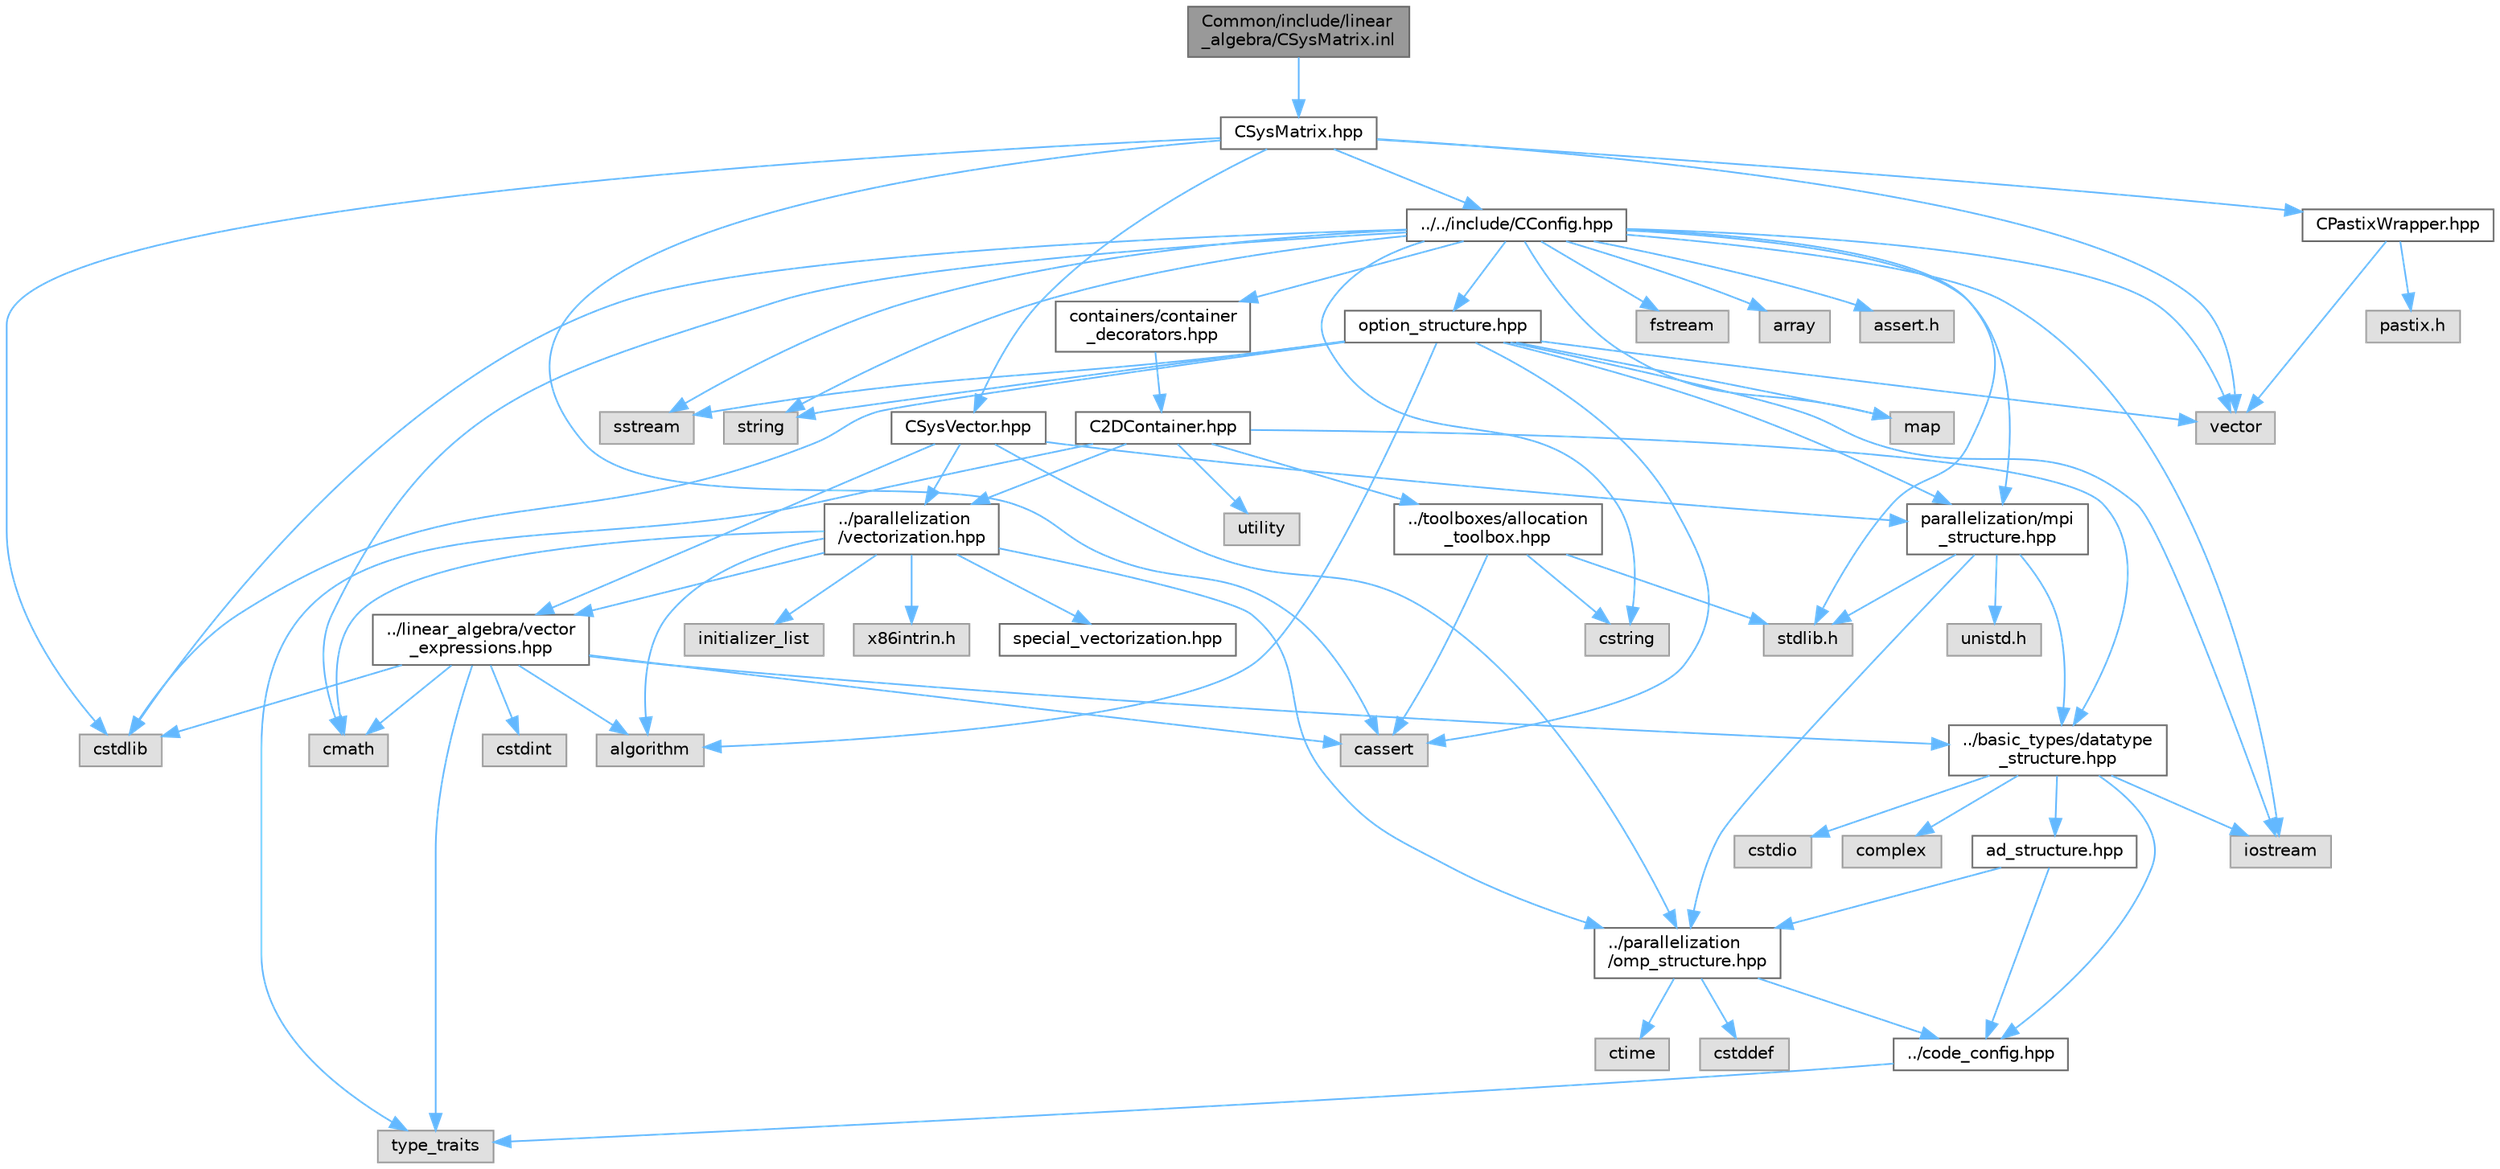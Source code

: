 digraph "Common/include/linear_algebra/CSysMatrix.inl"
{
 // LATEX_PDF_SIZE
  bgcolor="transparent";
  edge [fontname=Helvetica,fontsize=10,labelfontname=Helvetica,labelfontsize=10];
  node [fontname=Helvetica,fontsize=10,shape=box,height=0.2,width=0.4];
  Node1 [id="Node000001",label="Common/include/linear\l_algebra/CSysMatrix.inl",height=0.2,width=0.4,color="gray40", fillcolor="grey60", style="filled", fontcolor="black",tooltip="Inline subroutines of the CSysMatrix.hpp file."];
  Node1 -> Node2 [id="edge1_Node000001_Node000002",color="steelblue1",style="solid",tooltip=" "];
  Node2 [id="Node000002",label="CSysMatrix.hpp",height=0.2,width=0.4,color="grey40", fillcolor="white", style="filled",URL="$CSysMatrix_8hpp.html",tooltip="Declaration of the block-sparse matrix class. The implemtation is in CSysMatrix.cpp."];
  Node2 -> Node3 [id="edge2_Node000002_Node000003",color="steelblue1",style="solid",tooltip=" "];
  Node3 [id="Node000003",label="../../include/CConfig.hpp",height=0.2,width=0.4,color="grey40", fillcolor="white", style="filled",URL="$CConfig_8hpp.html",tooltip="All the information about the definition of the physical problem. The subroutines and functions are i..."];
  Node3 -> Node4 [id="edge3_Node000003_Node000004",color="steelblue1",style="solid",tooltip=" "];
  Node4 [id="Node000004",label="parallelization/mpi\l_structure.hpp",height=0.2,width=0.4,color="grey40", fillcolor="white", style="filled",URL="$mpi__structure_8hpp.html",tooltip="Headers of the mpi interface for generalized datatypes. The subroutines and functions are in the mpi_..."];
  Node4 -> Node5 [id="edge4_Node000004_Node000005",color="steelblue1",style="solid",tooltip=" "];
  Node5 [id="Node000005",label="stdlib.h",height=0.2,width=0.4,color="grey60", fillcolor="#E0E0E0", style="filled",tooltip=" "];
  Node4 -> Node6 [id="edge5_Node000004_Node000006",color="steelblue1",style="solid",tooltip=" "];
  Node6 [id="Node000006",label="../basic_types/datatype\l_structure.hpp",height=0.2,width=0.4,color="grey40", fillcolor="white", style="filled",URL="$datatype__structure_8hpp.html",tooltip="Headers for generalized datatypes, defines an interface for AD types."];
  Node6 -> Node7 [id="edge6_Node000006_Node000007",color="steelblue1",style="solid",tooltip=" "];
  Node7 [id="Node000007",label="iostream",height=0.2,width=0.4,color="grey60", fillcolor="#E0E0E0", style="filled",tooltip=" "];
  Node6 -> Node8 [id="edge7_Node000006_Node000008",color="steelblue1",style="solid",tooltip=" "];
  Node8 [id="Node000008",label="complex",height=0.2,width=0.4,color="grey60", fillcolor="#E0E0E0", style="filled",tooltip=" "];
  Node6 -> Node9 [id="edge8_Node000006_Node000009",color="steelblue1",style="solid",tooltip=" "];
  Node9 [id="Node000009",label="cstdio",height=0.2,width=0.4,color="grey60", fillcolor="#E0E0E0", style="filled",tooltip=" "];
  Node6 -> Node10 [id="edge9_Node000006_Node000010",color="steelblue1",style="solid",tooltip=" "];
  Node10 [id="Node000010",label="../code_config.hpp",height=0.2,width=0.4,color="grey40", fillcolor="white", style="filled",URL="$code__config_8hpp.html",tooltip="Header file for collecting common macros, definitions and type configurations."];
  Node10 -> Node11 [id="edge10_Node000010_Node000011",color="steelblue1",style="solid",tooltip=" "];
  Node11 [id="Node000011",label="type_traits",height=0.2,width=0.4,color="grey60", fillcolor="#E0E0E0", style="filled",tooltip=" "];
  Node6 -> Node12 [id="edge11_Node000006_Node000012",color="steelblue1",style="solid",tooltip=" "];
  Node12 [id="Node000012",label="ad_structure.hpp",height=0.2,width=0.4,color="grey40", fillcolor="white", style="filled",URL="$ad__structure_8hpp.html",tooltip="Main routines for the algorithmic differentiation (AD) structure."];
  Node12 -> Node10 [id="edge12_Node000012_Node000010",color="steelblue1",style="solid",tooltip=" "];
  Node12 -> Node13 [id="edge13_Node000012_Node000013",color="steelblue1",style="solid",tooltip=" "];
  Node13 [id="Node000013",label="../parallelization\l/omp_structure.hpp",height=0.2,width=0.4,color="grey40", fillcolor="white", style="filled",URL="$omp__structure_8hpp.html",tooltip="OpenMP interface header, provides compatibility functions if the code is built without OpenMP support..."];
  Node13 -> Node14 [id="edge14_Node000013_Node000014",color="steelblue1",style="solid",tooltip=" "];
  Node14 [id="Node000014",label="cstddef",height=0.2,width=0.4,color="grey60", fillcolor="#E0E0E0", style="filled",tooltip=" "];
  Node13 -> Node10 [id="edge15_Node000013_Node000010",color="steelblue1",style="solid",tooltip=" "];
  Node13 -> Node15 [id="edge16_Node000013_Node000015",color="steelblue1",style="solid",tooltip=" "];
  Node15 [id="Node000015",label="ctime",height=0.2,width=0.4,color="grey60", fillcolor="#E0E0E0", style="filled",tooltip=" "];
  Node4 -> Node16 [id="edge17_Node000004_Node000016",color="steelblue1",style="solid",tooltip=" "];
  Node16 [id="Node000016",label="unistd.h",height=0.2,width=0.4,color="grey60", fillcolor="#E0E0E0", style="filled",tooltip=" "];
  Node4 -> Node13 [id="edge18_Node000004_Node000013",color="steelblue1",style="solid",tooltip=" "];
  Node3 -> Node7 [id="edge19_Node000003_Node000007",color="steelblue1",style="solid",tooltip=" "];
  Node3 -> Node17 [id="edge20_Node000003_Node000017",color="steelblue1",style="solid",tooltip=" "];
  Node17 [id="Node000017",label="cstdlib",height=0.2,width=0.4,color="grey60", fillcolor="#E0E0E0", style="filled",tooltip=" "];
  Node3 -> Node18 [id="edge21_Node000003_Node000018",color="steelblue1",style="solid",tooltip=" "];
  Node18 [id="Node000018",label="fstream",height=0.2,width=0.4,color="grey60", fillcolor="#E0E0E0", style="filled",tooltip=" "];
  Node3 -> Node19 [id="edge22_Node000003_Node000019",color="steelblue1",style="solid",tooltip=" "];
  Node19 [id="Node000019",label="sstream",height=0.2,width=0.4,color="grey60", fillcolor="#E0E0E0", style="filled",tooltip=" "];
  Node3 -> Node20 [id="edge23_Node000003_Node000020",color="steelblue1",style="solid",tooltip=" "];
  Node20 [id="Node000020",label="string",height=0.2,width=0.4,color="grey60", fillcolor="#E0E0E0", style="filled",tooltip=" "];
  Node3 -> Node21 [id="edge24_Node000003_Node000021",color="steelblue1",style="solid",tooltip=" "];
  Node21 [id="Node000021",label="cstring",height=0.2,width=0.4,color="grey60", fillcolor="#E0E0E0", style="filled",tooltip=" "];
  Node3 -> Node22 [id="edge25_Node000003_Node000022",color="steelblue1",style="solid",tooltip=" "];
  Node22 [id="Node000022",label="vector",height=0.2,width=0.4,color="grey60", fillcolor="#E0E0E0", style="filled",tooltip=" "];
  Node3 -> Node23 [id="edge26_Node000003_Node000023",color="steelblue1",style="solid",tooltip=" "];
  Node23 [id="Node000023",label="array",height=0.2,width=0.4,color="grey60", fillcolor="#E0E0E0", style="filled",tooltip=" "];
  Node3 -> Node5 [id="edge27_Node000003_Node000005",color="steelblue1",style="solid",tooltip=" "];
  Node3 -> Node24 [id="edge28_Node000003_Node000024",color="steelblue1",style="solid",tooltip=" "];
  Node24 [id="Node000024",label="cmath",height=0.2,width=0.4,color="grey60", fillcolor="#E0E0E0", style="filled",tooltip=" "];
  Node3 -> Node25 [id="edge29_Node000003_Node000025",color="steelblue1",style="solid",tooltip=" "];
  Node25 [id="Node000025",label="map",height=0.2,width=0.4,color="grey60", fillcolor="#E0E0E0", style="filled",tooltip=" "];
  Node3 -> Node26 [id="edge30_Node000003_Node000026",color="steelblue1",style="solid",tooltip=" "];
  Node26 [id="Node000026",label="assert.h",height=0.2,width=0.4,color="grey60", fillcolor="#E0E0E0", style="filled",tooltip=" "];
  Node3 -> Node27 [id="edge31_Node000003_Node000027",color="steelblue1",style="solid",tooltip=" "];
  Node27 [id="Node000027",label="option_structure.hpp",height=0.2,width=0.4,color="grey40", fillcolor="white", style="filled",URL="$option__structure_8hpp.html",tooltip="Defines classes for referencing options for easy input in CConfig."];
  Node27 -> Node4 [id="edge32_Node000027_Node000004",color="steelblue1",style="solid",tooltip=" "];
  Node27 -> Node7 [id="edge33_Node000027_Node000007",color="steelblue1",style="solid",tooltip=" "];
  Node27 -> Node19 [id="edge34_Node000027_Node000019",color="steelblue1",style="solid",tooltip=" "];
  Node27 -> Node20 [id="edge35_Node000027_Node000020",color="steelblue1",style="solid",tooltip=" "];
  Node27 -> Node22 [id="edge36_Node000027_Node000022",color="steelblue1",style="solid",tooltip=" "];
  Node27 -> Node25 [id="edge37_Node000027_Node000025",color="steelblue1",style="solid",tooltip=" "];
  Node27 -> Node17 [id="edge38_Node000027_Node000017",color="steelblue1",style="solid",tooltip=" "];
  Node27 -> Node28 [id="edge39_Node000027_Node000028",color="steelblue1",style="solid",tooltip=" "];
  Node28 [id="Node000028",label="algorithm",height=0.2,width=0.4,color="grey60", fillcolor="#E0E0E0", style="filled",tooltip=" "];
  Node27 -> Node29 [id="edge40_Node000027_Node000029",color="steelblue1",style="solid",tooltip=" "];
  Node29 [id="Node000029",label="cassert",height=0.2,width=0.4,color="grey60", fillcolor="#E0E0E0", style="filled",tooltip=" "];
  Node3 -> Node30 [id="edge41_Node000003_Node000030",color="steelblue1",style="solid",tooltip=" "];
  Node30 [id="Node000030",label="containers/container\l_decorators.hpp",height=0.2,width=0.4,color="grey40", fillcolor="white", style="filled",URL="$container__decorators_8hpp.html",tooltip="Collection of small classes that decorate C2DContainer to augment its functionality,..."];
  Node30 -> Node31 [id="edge42_Node000030_Node000031",color="steelblue1",style="solid",tooltip=" "];
  Node31 [id="Node000031",label="C2DContainer.hpp",height=0.2,width=0.4,color="grey40", fillcolor="white", style="filled",URL="$C2DContainer_8hpp.html",tooltip="A templated vector/matrix object."];
  Node31 -> Node32 [id="edge43_Node000031_Node000032",color="steelblue1",style="solid",tooltip=" "];
  Node32 [id="Node000032",label="../toolboxes/allocation\l_toolbox.hpp",height=0.2,width=0.4,color="grey40", fillcolor="white", style="filled",URL="$allocation__toolbox_8hpp.html",tooltip="Helper function and classes for memory allocation. Focus on portability across platforms."];
  Node32 -> Node5 [id="edge44_Node000032_Node000005",color="steelblue1",style="solid",tooltip=" "];
  Node32 -> Node21 [id="edge45_Node000032_Node000021",color="steelblue1",style="solid",tooltip=" "];
  Node32 -> Node29 [id="edge46_Node000032_Node000029",color="steelblue1",style="solid",tooltip=" "];
  Node31 -> Node6 [id="edge47_Node000031_Node000006",color="steelblue1",style="solid",tooltip=" "];
  Node31 -> Node33 [id="edge48_Node000031_Node000033",color="steelblue1",style="solid",tooltip=" "];
  Node33 [id="Node000033",label="../parallelization\l/vectorization.hpp",height=0.2,width=0.4,color="grey40", fillcolor="white", style="filled",URL="$vectorization_8hpp.html",tooltip="Implementation of a portable SIMD type."];
  Node33 -> Node34 [id="edge49_Node000033_Node000034",color="steelblue1",style="solid",tooltip=" "];
  Node34 [id="Node000034",label="../linear_algebra/vector\l_expressions.hpp",height=0.2,width=0.4,color="grey40", fillcolor="white", style="filled",URL="$vector__expressions_8hpp.html",tooltip="Expression templates for vector types with coefficient-wise operations."];
  Node34 -> Node6 [id="edge50_Node000034_Node000006",color="steelblue1",style="solid",tooltip=" "];
  Node34 -> Node11 [id="edge51_Node000034_Node000011",color="steelblue1",style="solid",tooltip=" "];
  Node34 -> Node28 [id="edge52_Node000034_Node000028",color="steelblue1",style="solid",tooltip=" "];
  Node34 -> Node29 [id="edge53_Node000034_Node000029",color="steelblue1",style="solid",tooltip=" "];
  Node34 -> Node17 [id="edge54_Node000034_Node000017",color="steelblue1",style="solid",tooltip=" "];
  Node34 -> Node24 [id="edge55_Node000034_Node000024",color="steelblue1",style="solid",tooltip=" "];
  Node34 -> Node35 [id="edge56_Node000034_Node000035",color="steelblue1",style="solid",tooltip=" "];
  Node35 [id="Node000035",label="cstdint",height=0.2,width=0.4,color="grey60", fillcolor="#E0E0E0", style="filled",tooltip=" "];
  Node33 -> Node13 [id="edge57_Node000033_Node000013",color="steelblue1",style="solid",tooltip=" "];
  Node33 -> Node36 [id="edge58_Node000033_Node000036",color="steelblue1",style="solid",tooltip=" "];
  Node36 [id="Node000036",label="initializer_list",height=0.2,width=0.4,color="grey60", fillcolor="#E0E0E0", style="filled",tooltip=" "];
  Node33 -> Node28 [id="edge59_Node000033_Node000028",color="steelblue1",style="solid",tooltip=" "];
  Node33 -> Node24 [id="edge60_Node000033_Node000024",color="steelblue1",style="solid",tooltip=" "];
  Node33 -> Node37 [id="edge61_Node000033_Node000037",color="steelblue1",style="solid",tooltip=" "];
  Node37 [id="Node000037",label="x86intrin.h",height=0.2,width=0.4,color="grey60", fillcolor="#E0E0E0", style="filled",tooltip=" "];
  Node33 -> Node38 [id="edge62_Node000033_Node000038",color="steelblue1",style="solid",tooltip=" "];
  Node38 [id="Node000038",label="special_vectorization.hpp",height=0.2,width=0.4,color="grey40", fillcolor="white", style="filled",URL="$special__vectorization_8hpp.html",tooltip="Code generator header to create specializations of simd::Array."];
  Node31 -> Node39 [id="edge63_Node000031_Node000039",color="steelblue1",style="solid",tooltip=" "];
  Node39 [id="Node000039",label="utility",height=0.2,width=0.4,color="grey60", fillcolor="#E0E0E0", style="filled",tooltip=" "];
  Node31 -> Node11 [id="edge64_Node000031_Node000011",color="steelblue1",style="solid",tooltip=" "];
  Node2 -> Node40 [id="edge65_Node000002_Node000040",color="steelblue1",style="solid",tooltip=" "];
  Node40 [id="Node000040",label="CSysVector.hpp",height=0.2,width=0.4,color="grey40", fillcolor="white", style="filled",URL="$CSysVector_8hpp.html",tooltip="Declararion and inlines of the vector class used in the solution of large, distributed,..."];
  Node40 -> Node4 [id="edge66_Node000040_Node000004",color="steelblue1",style="solid",tooltip=" "];
  Node40 -> Node13 [id="edge67_Node000040_Node000013",color="steelblue1",style="solid",tooltip=" "];
  Node40 -> Node33 [id="edge68_Node000040_Node000033",color="steelblue1",style="solid",tooltip=" "];
  Node40 -> Node34 [id="edge69_Node000040_Node000034",color="steelblue1",style="solid",tooltip=" "];
  Node2 -> Node41 [id="edge70_Node000002_Node000041",color="steelblue1",style="solid",tooltip=" "];
  Node41 [id="Node000041",label="CPastixWrapper.hpp",height=0.2,width=0.4,color="grey40", fillcolor="white", style="filled",URL="$CPastixWrapper_8hpp.html",tooltip="An interface to the INRIA solver PaStiX (http://pastix.gforge.inria.fr/files/README-txt...."];
  Node41 -> Node42 [id="edge71_Node000041_Node000042",color="steelblue1",style="solid",tooltip=" "];
  Node42 [id="Node000042",label="pastix.h",height=0.2,width=0.4,color="grey60", fillcolor="#E0E0E0", style="filled",tooltip=" "];
  Node41 -> Node22 [id="edge72_Node000041_Node000022",color="steelblue1",style="solid",tooltip=" "];
  Node2 -> Node17 [id="edge73_Node000002_Node000017",color="steelblue1",style="solid",tooltip=" "];
  Node2 -> Node22 [id="edge74_Node000002_Node000022",color="steelblue1",style="solid",tooltip=" "];
  Node2 -> Node29 [id="edge75_Node000002_Node000029",color="steelblue1",style="solid",tooltip=" "];
}
